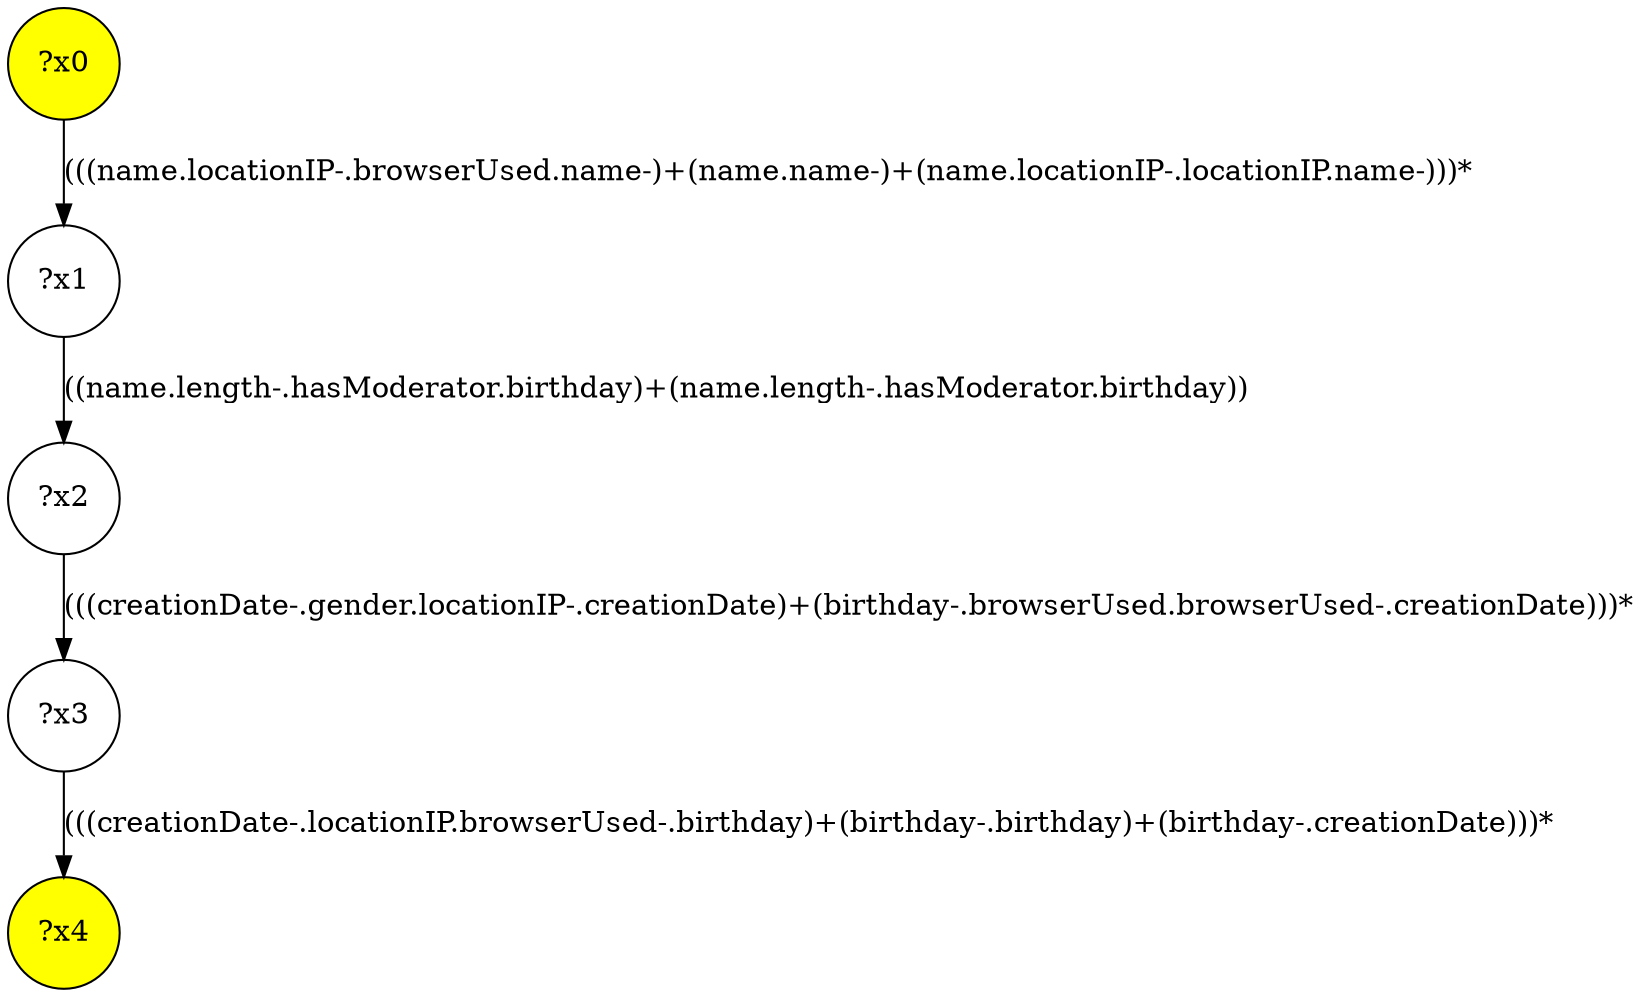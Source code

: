 digraph g {
	x0 [fillcolor="yellow", style="filled," shape=circle, label="?x0"];
	x4 [fillcolor="yellow", style="filled," shape=circle, label="?x4"];
	x1 [shape=circle, label="?x1"];
	x0 -> x1 [label="(((name.locationIP-.browserUsed.name-)+(name.name-)+(name.locationIP-.locationIP.name-)))*"];
	x2 [shape=circle, label="?x2"];
	x1 -> x2 [label="((name.length-.hasModerator.birthday)+(name.length-.hasModerator.birthday))"];
	x3 [shape=circle, label="?x3"];
	x2 -> x3 [label="(((creationDate-.gender.locationIP-.creationDate)+(birthday-.browserUsed.browserUsed-.creationDate)))*"];
	x3 -> x4 [label="(((creationDate-.locationIP.browserUsed-.birthday)+(birthday-.birthday)+(birthday-.creationDate)))*"];
}
